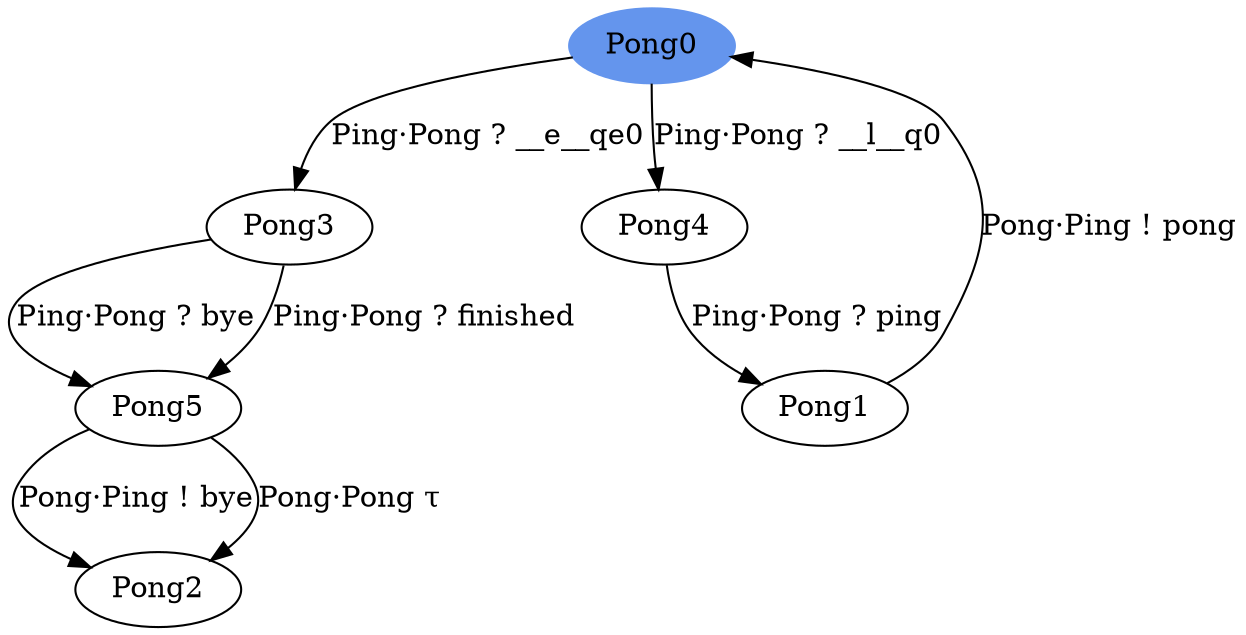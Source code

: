 digraph all{


subgraph Pong {
	label="Pong"
	Pong0	[style=filled, color=cornflowerblue]
	Pong0	[label = "Pong0"];
	Pong1	[label = "Pong1"];
	Pong2	[label = "Pong2"];
	Pong3	[label = "Pong3"];
	Pong4	[label = "Pong4"];
	Pong5	[label = "Pong5"];
	Pong0 -> Pong3	[label = "Ping&middot;Pong ? __e__qe0"];
	Pong0 -> Pong4	[label = "Ping&middot;Pong ? __l__q0"];
	Pong1 -> Pong0	[label = "Pong&middot;Ping ! pong"];
	Pong3 -> Pong5	[label = "Ping&middot;Pong ? bye"];
	Pong3 -> Pong5	[label = "Ping&middot;Pong ? finished"];
	Pong4 -> Pong1	[label = "Ping&middot;Pong ? ping"];
	Pong5 -> Pong2	[label = "Pong&middot;Ping ! bye"];
	Pong5 -> Pong2	[label = "Pong&middot;Pong &tau; "];

}
}

